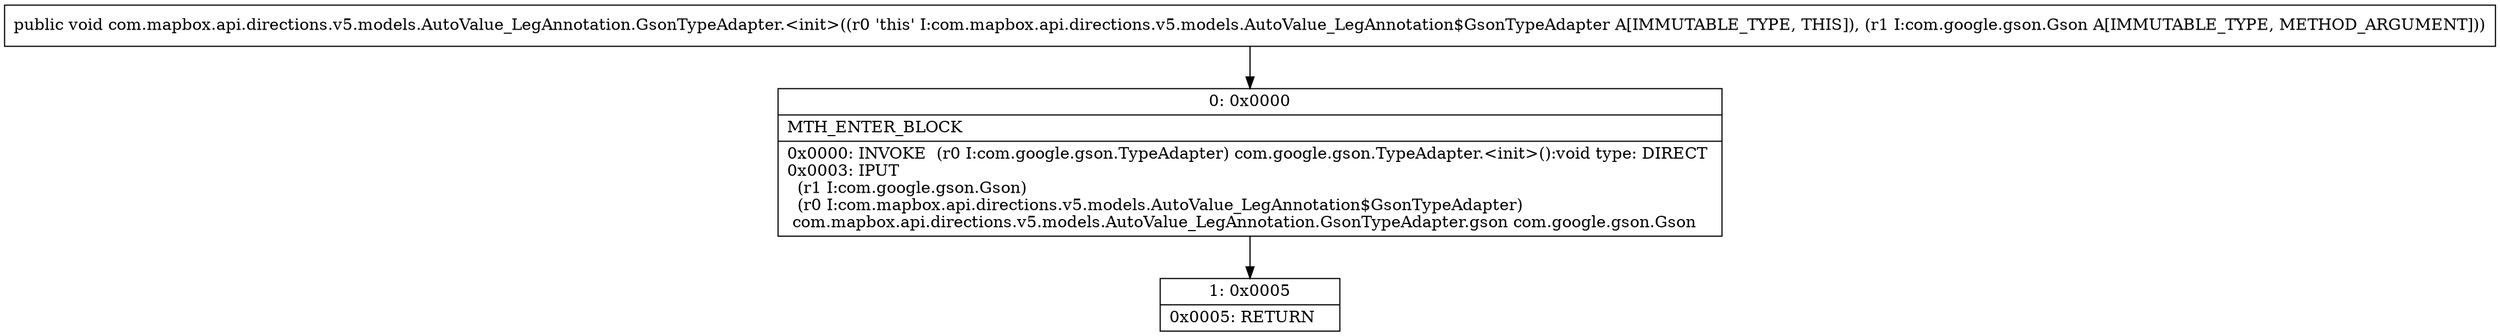 digraph "CFG forcom.mapbox.api.directions.v5.models.AutoValue_LegAnnotation.GsonTypeAdapter.\<init\>(Lcom\/google\/gson\/Gson;)V" {
Node_0 [shape=record,label="{0\:\ 0x0000|MTH_ENTER_BLOCK\l|0x0000: INVOKE  (r0 I:com.google.gson.TypeAdapter) com.google.gson.TypeAdapter.\<init\>():void type: DIRECT \l0x0003: IPUT  \l  (r1 I:com.google.gson.Gson)\l  (r0 I:com.mapbox.api.directions.v5.models.AutoValue_LegAnnotation$GsonTypeAdapter)\l com.mapbox.api.directions.v5.models.AutoValue_LegAnnotation.GsonTypeAdapter.gson com.google.gson.Gson \l}"];
Node_1 [shape=record,label="{1\:\ 0x0005|0x0005: RETURN   \l}"];
MethodNode[shape=record,label="{public void com.mapbox.api.directions.v5.models.AutoValue_LegAnnotation.GsonTypeAdapter.\<init\>((r0 'this' I:com.mapbox.api.directions.v5.models.AutoValue_LegAnnotation$GsonTypeAdapter A[IMMUTABLE_TYPE, THIS]), (r1 I:com.google.gson.Gson A[IMMUTABLE_TYPE, METHOD_ARGUMENT])) }"];
MethodNode -> Node_0;
Node_0 -> Node_1;
}

